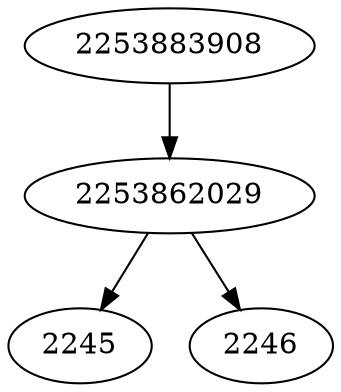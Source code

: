 strict digraph  {
2253862029;
2253883908;
2245;
2246;
2253862029 -> 2246;
2253862029 -> 2245;
2253883908 -> 2253862029;
}
